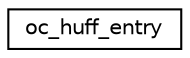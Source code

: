 digraph "Graphical Class Hierarchy"
{
  edge [fontname="Helvetica",fontsize="10",labelfontname="Helvetica",labelfontsize="10"];
  node [fontname="Helvetica",fontsize="10",shape=record];
  rankdir="LR";
  Node1 [label="oc_huff_entry",height=0.2,width=0.4,color="black", fillcolor="white", style="filled",URL="$structoc__huff__entry.html"];
}
